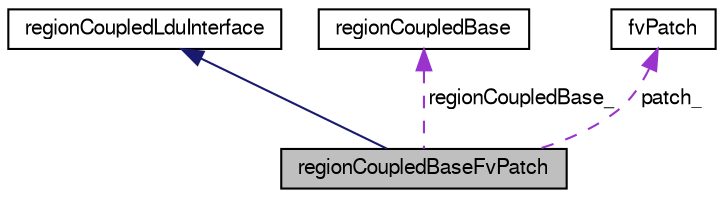 digraph "regionCoupledBaseFvPatch"
{
  bgcolor="transparent";
  edge [fontname="FreeSans",fontsize="10",labelfontname="FreeSans",labelfontsize="10"];
  node [fontname="FreeSans",fontsize="10",shape=record];
  Node4 [label="regionCoupledBaseFvPatch",height=0.2,width=0.4,color="black", fillcolor="grey75", style="filled", fontcolor="black"];
  Node5 -> Node4 [dir="back",color="midnightblue",fontsize="10",style="solid",fontname="FreeSans"];
  Node5 [label="regionCoupledLduInterface",height=0.2,width=0.4,color="black",URL="$a25170.html",tooltip="An abstract base class for region coupled interfaces. "];
  Node6 -> Node4 [dir="back",color="darkorchid3",fontsize="10",style="dashed",label=" regionCoupledBase_" ,fontname="FreeSans"];
  Node6 [label="regionCoupledBase",height=0.2,width=0.4,color="black",URL="$a25182.html",tooltip="Base class with common functinality for regionCoupled polyPatch. It includes AMI. ..."];
  Node7 -> Node4 [dir="back",color="darkorchid3",fontsize="10",style="dashed",label=" patch_" ,fontname="FreeSans"];
  Node7 [label="fvPatch",height=0.2,width=0.4,color="black",URL="$a22870.html",tooltip="A finiteVolume patch using a polyPatch and a fvBoundaryMesh. "];
}
